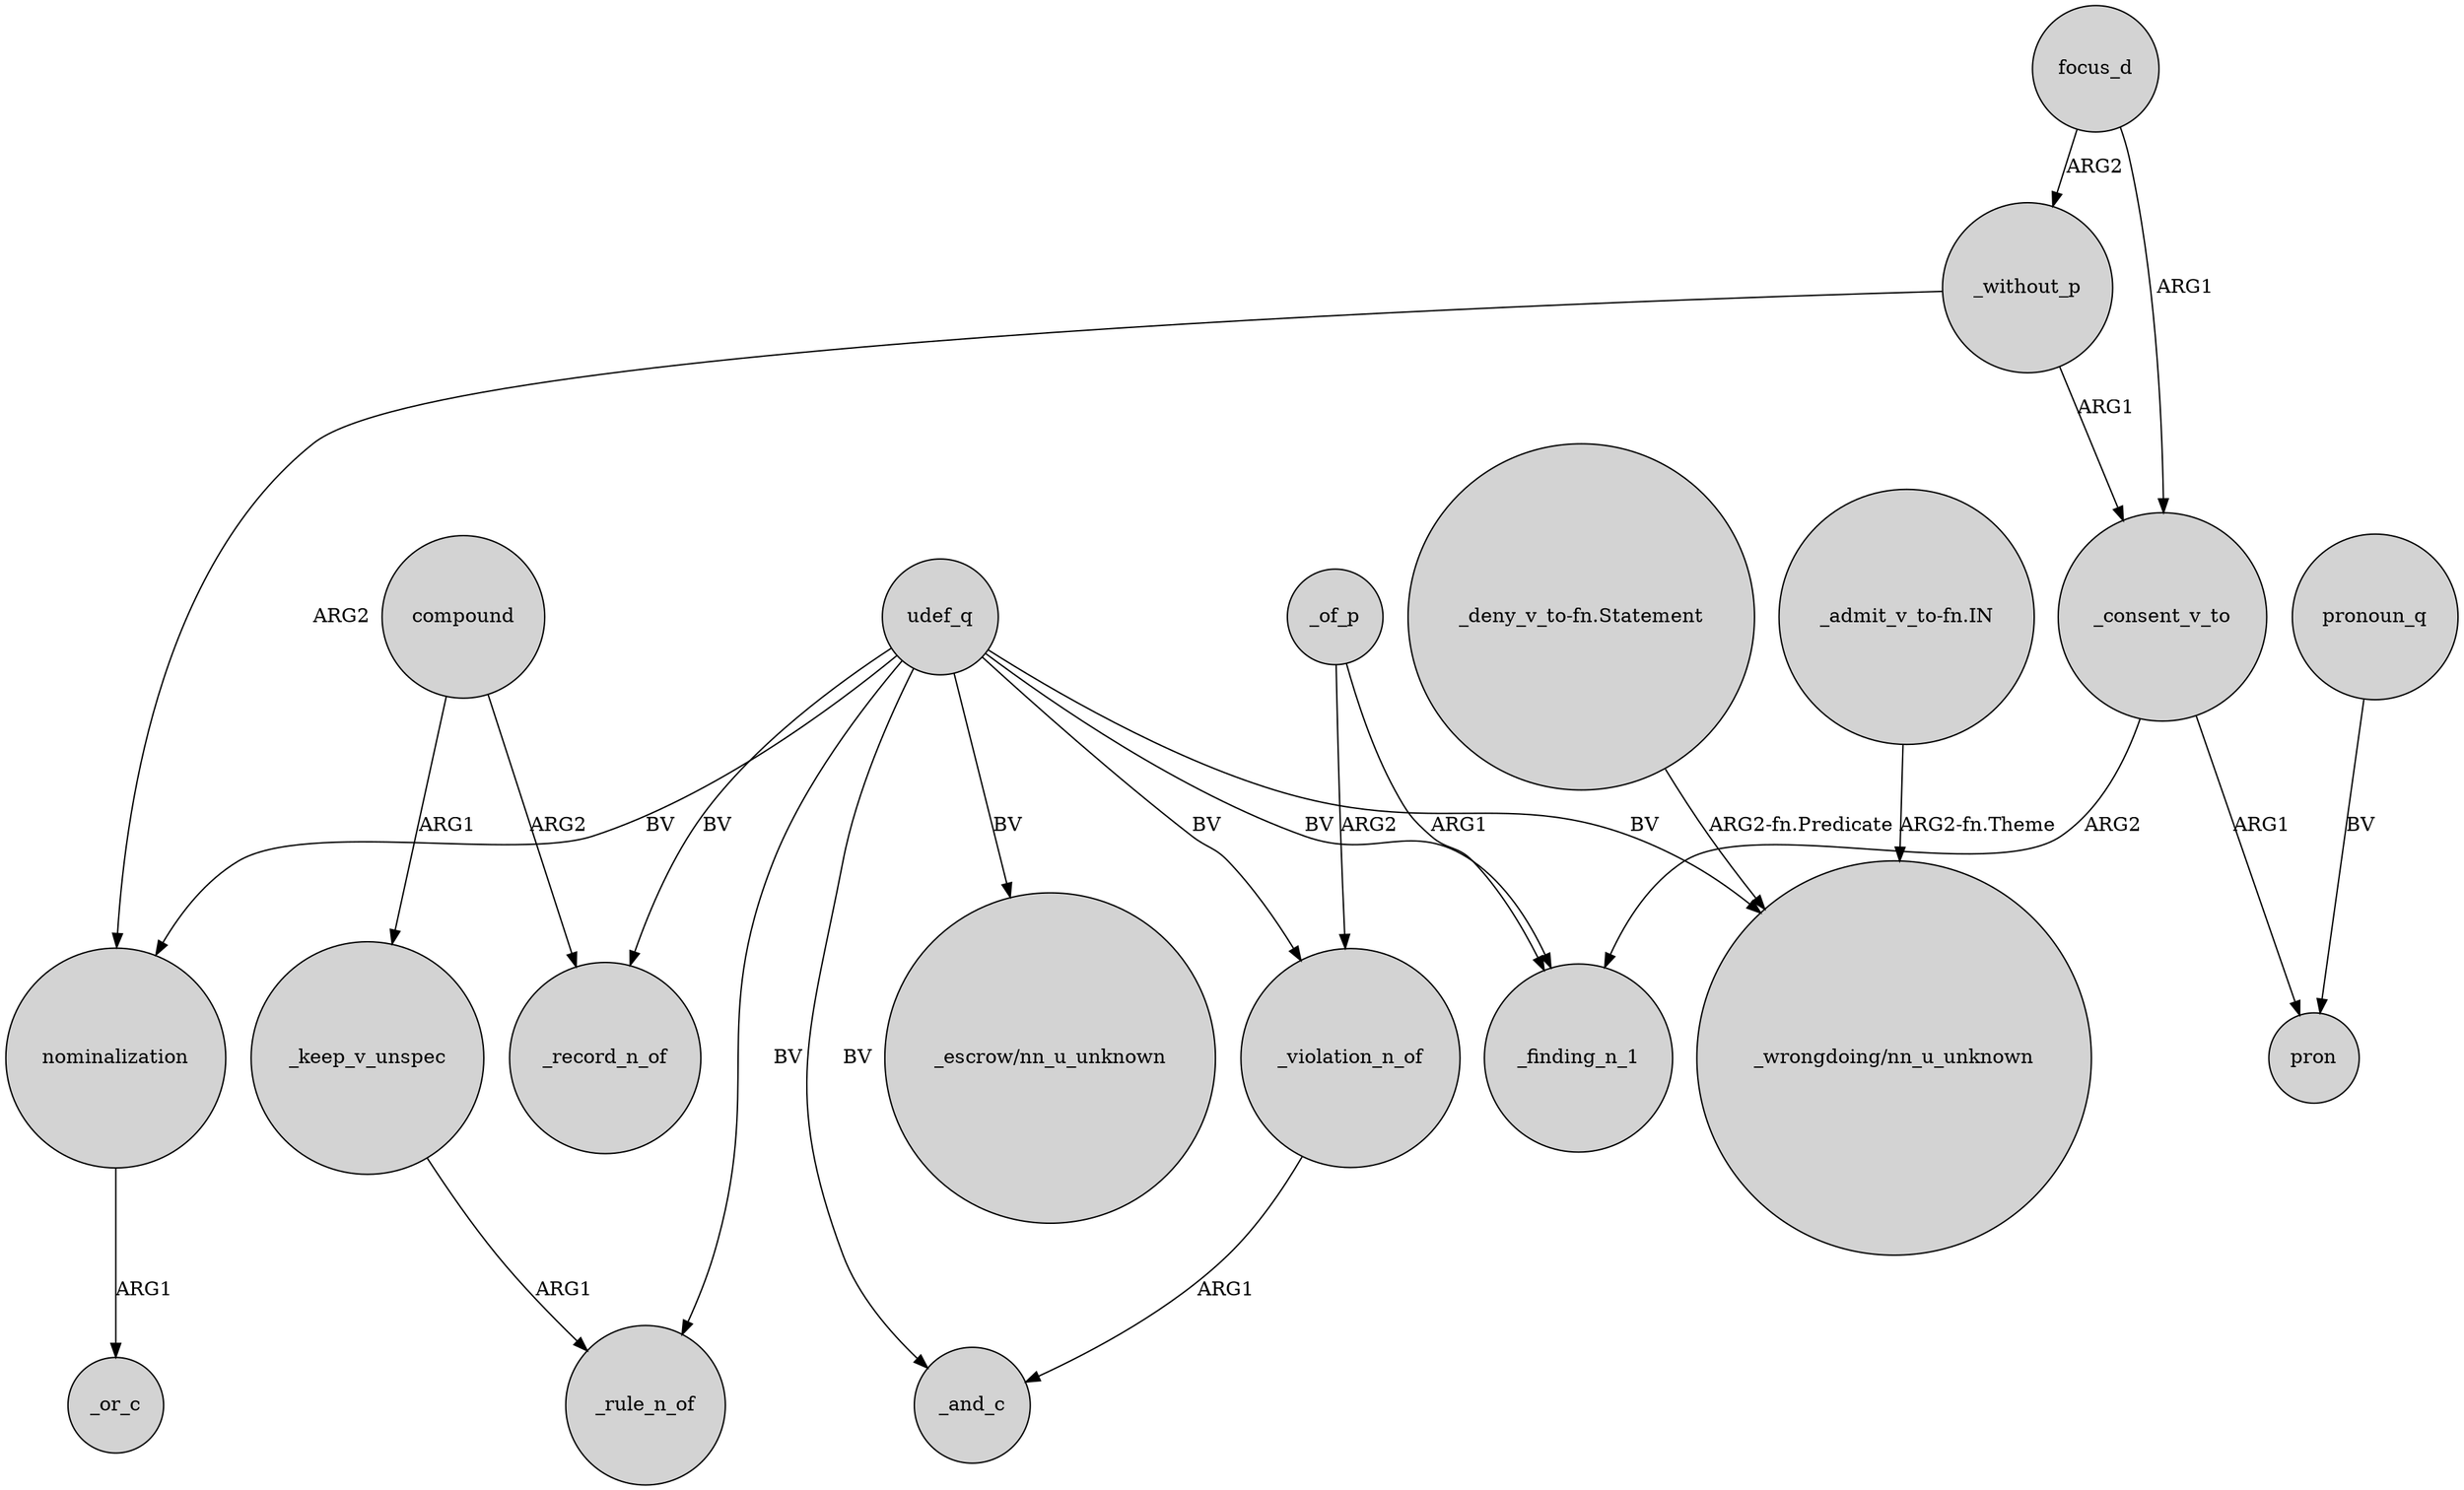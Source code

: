 digraph {
	node [shape=circle style=filled]
	udef_q -> _rule_n_of [label=BV]
	_consent_v_to -> pron [label=ARG1]
	focus_d -> _without_p [label=ARG2]
	udef_q -> "_escrow/nn_u_unknown" [label=BV]
	udef_q -> _record_n_of [label=BV]
	compound -> _keep_v_unspec [label=ARG1]
	"_deny_v_to-fn.Statement" -> "_wrongdoing/nn_u_unknown" [label="ARG2-fn.Predicate"]
	_keep_v_unspec -> _rule_n_of [label=ARG1]
	_consent_v_to -> _finding_n_1 [label=ARG2]
	_of_p -> _finding_n_1 [label=ARG1]
	focus_d -> _consent_v_to [label=ARG1]
	compound -> _record_n_of [label=ARG2]
	_violation_n_of -> _and_c [label=ARG1]
	pronoun_q -> pron [label=BV]
	_without_p -> _consent_v_to [label=ARG1]
	udef_q -> "_wrongdoing/nn_u_unknown" [label=BV]
	nominalization -> _or_c [label=ARG1]
	udef_q -> nominalization [label=BV]
	_without_p -> nominalization [label=ARG2]
	udef_q -> _violation_n_of [label=BV]
	"_admit_v_to-fn.IN" -> "_wrongdoing/nn_u_unknown" [label="ARG2-fn.Theme"]
	udef_q -> _finding_n_1 [label=BV]
	udef_q -> _and_c [label=BV]
	_of_p -> _violation_n_of [label=ARG2]
}
